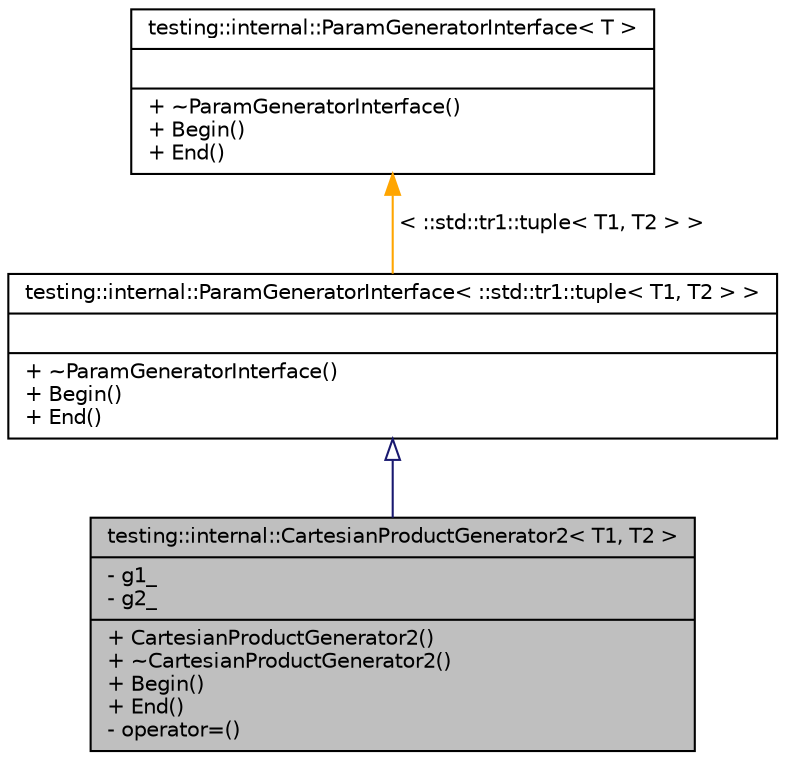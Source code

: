 digraph G
{
  edge [fontname="Helvetica",fontsize="10",labelfontname="Helvetica",labelfontsize="10"];
  node [fontname="Helvetica",fontsize="10",shape=record];
  Node1 [label="{testing::internal::CartesianProductGenerator2\< T1, T2 \>\n|- g1_\l- g2_\l|+ CartesianProductGenerator2()\l+ ~CartesianProductGenerator2()\l+ Begin()\l+ End()\l- operator=()\l}",height=0.2,width=0.4,color="black", fillcolor="grey75", style="filled" fontcolor="black"];
  Node2 -> Node1 [dir="back",color="midnightblue",fontsize="10",style="solid",arrowtail="onormal",fontname="Helvetica"];
  Node2 [label="{testing::internal::ParamGeneratorInterface\< ::std::tr1::tuple\< T1, T2 \> \>\n||+ ~ParamGeneratorInterface()\l+ Begin()\l+ End()\l}",height=0.2,width=0.4,color="black", fillcolor="white", style="filled",URL="$classtesting_1_1internal_1_1ParamGeneratorInterface.html"];
  Node3 -> Node2 [dir="back",color="orange",fontsize="10",style="solid",label=" \< ::std::tr1::tuple\< T1, T2 \> \>" ,fontname="Helvetica"];
  Node3 [label="{testing::internal::ParamGeneratorInterface\< T \>\n||+ ~ParamGeneratorInterface()\l+ Begin()\l+ End()\l}",height=0.2,width=0.4,color="black", fillcolor="white", style="filled",URL="$classtesting_1_1internal_1_1ParamGeneratorInterface.html"];
}
